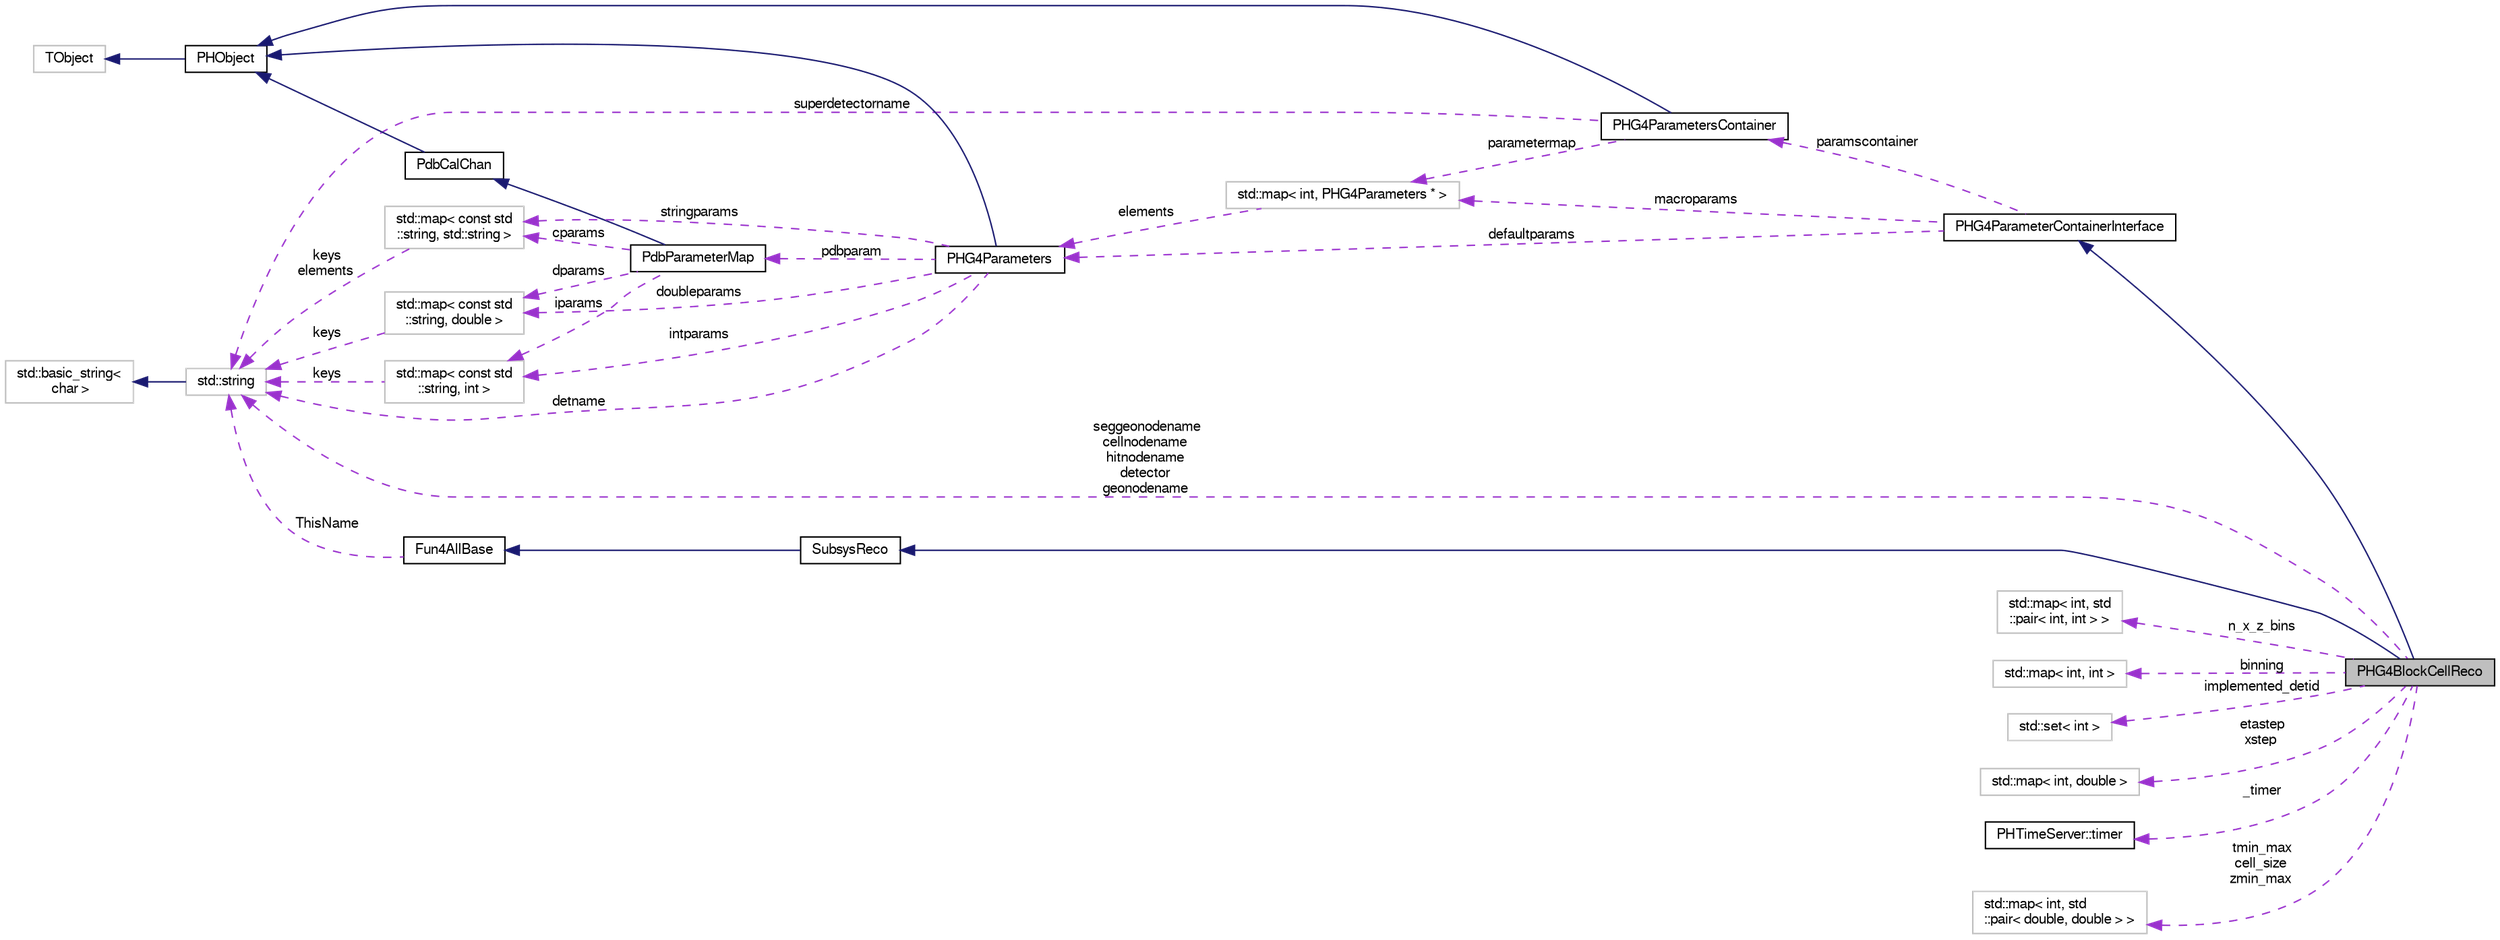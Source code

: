 digraph "PHG4BlockCellReco"
{
  bgcolor="transparent";
  edge [fontname="FreeSans",fontsize="10",labelfontname="FreeSans",labelfontsize="10"];
  node [fontname="FreeSans",fontsize="10",shape=record];
  rankdir="LR";
  Node1 [label="PHG4BlockCellReco",height=0.2,width=0.4,color="black", fillcolor="grey75", style="filled" fontcolor="black"];
  Node2 -> Node1 [dir="back",color="midnightblue",fontsize="10",style="solid",fontname="FreeSans"];
  Node2 [label="SubsysReco",height=0.2,width=0.4,color="black",URL="$d0/d32/classSubsysReco.html"];
  Node3 -> Node2 [dir="back",color="midnightblue",fontsize="10",style="solid",fontname="FreeSans"];
  Node3 [label="Fun4AllBase",height=0.2,width=0.4,color="black",URL="$d5/dec/classFun4AllBase.html"];
  Node4 -> Node3 [dir="back",color="darkorchid3",fontsize="10",style="dashed",label=" ThisName" ,fontname="FreeSans"];
  Node4 [label="std::string",height=0.2,width=0.4,color="grey75",tooltip="STL class. "];
  Node5 -> Node4 [dir="back",color="midnightblue",fontsize="10",style="solid",fontname="FreeSans"];
  Node5 [label="std::basic_string\<\l char \>",height=0.2,width=0.4,color="grey75",tooltip="STL class. "];
  Node6 -> Node1 [dir="back",color="midnightblue",fontsize="10",style="solid",fontname="FreeSans"];
  Node6 [label="PHG4ParameterContainerInterface",height=0.2,width=0.4,color="black",URL="$d4/d69/classPHG4ParameterContainerInterface.html"];
  Node7 -> Node6 [dir="back",color="darkorchid3",fontsize="10",style="dashed",label=" paramscontainer" ,fontname="FreeSans"];
  Node7 [label="PHG4ParametersContainer",height=0.2,width=0.4,color="black",URL="$d5/d5f/classPHG4ParametersContainer.html"];
  Node8 -> Node7 [dir="back",color="midnightblue",fontsize="10",style="solid",fontname="FreeSans"];
  Node8 [label="PHObject",height=0.2,width=0.4,color="black",URL="$d9/d24/classPHObject.html"];
  Node9 -> Node8 [dir="back",color="midnightblue",fontsize="10",style="solid",fontname="FreeSans"];
  Node9 [label="TObject",height=0.2,width=0.4,color="grey75"];
  Node10 -> Node7 [dir="back",color="darkorchid3",fontsize="10",style="dashed",label=" parametermap" ,fontname="FreeSans"];
  Node10 [label="std::map\< int, PHG4Parameters * \>",height=0.2,width=0.4,color="grey75"];
  Node11 -> Node10 [dir="back",color="darkorchid3",fontsize="10",style="dashed",label=" elements" ,fontname="FreeSans"];
  Node11 [label="PHG4Parameters",height=0.2,width=0.4,color="black",URL="$da/d29/classPHG4Parameters.html"];
  Node8 -> Node11 [dir="back",color="midnightblue",fontsize="10",style="solid",fontname="FreeSans"];
  Node12 -> Node11 [dir="back",color="darkorchid3",fontsize="10",style="dashed",label=" doubleparams" ,fontname="FreeSans"];
  Node12 [label="std::map\< const std\l::string, double \>",height=0.2,width=0.4,color="grey75"];
  Node4 -> Node12 [dir="back",color="darkorchid3",fontsize="10",style="dashed",label=" keys" ,fontname="FreeSans"];
  Node13 -> Node11 [dir="back",color="darkorchid3",fontsize="10",style="dashed",label=" intparams" ,fontname="FreeSans"];
  Node13 [label="std::map\< const std\l::string, int \>",height=0.2,width=0.4,color="grey75"];
  Node4 -> Node13 [dir="back",color="darkorchid3",fontsize="10",style="dashed",label=" keys" ,fontname="FreeSans"];
  Node14 -> Node11 [dir="back",color="darkorchid3",fontsize="10",style="dashed",label=" pdbparam" ,fontname="FreeSans"];
  Node14 [label="PdbParameterMap",height=0.2,width=0.4,color="black",URL="$d8/d21/classPdbParameterMap.html"];
  Node15 -> Node14 [dir="back",color="midnightblue",fontsize="10",style="solid",fontname="FreeSans"];
  Node15 [label="PdbCalChan",height=0.2,width=0.4,color="black",URL="$d6/d4b/classPdbCalChan.html"];
  Node8 -> Node15 [dir="back",color="midnightblue",fontsize="10",style="solid",fontname="FreeSans"];
  Node12 -> Node14 [dir="back",color="darkorchid3",fontsize="10",style="dashed",label=" dparams" ,fontname="FreeSans"];
  Node13 -> Node14 [dir="back",color="darkorchid3",fontsize="10",style="dashed",label=" iparams" ,fontname="FreeSans"];
  Node16 -> Node14 [dir="back",color="darkorchid3",fontsize="10",style="dashed",label=" cparams" ,fontname="FreeSans"];
  Node16 [label="std::map\< const std\l::string, std::string \>",height=0.2,width=0.4,color="grey75"];
  Node4 -> Node16 [dir="back",color="darkorchid3",fontsize="10",style="dashed",label=" keys\nelements" ,fontname="FreeSans"];
  Node16 -> Node11 [dir="back",color="darkorchid3",fontsize="10",style="dashed",label=" stringparams" ,fontname="FreeSans"];
  Node4 -> Node11 [dir="back",color="darkorchid3",fontsize="10",style="dashed",label=" detname" ,fontname="FreeSans"];
  Node4 -> Node7 [dir="back",color="darkorchid3",fontsize="10",style="dashed",label=" superdetectorname" ,fontname="FreeSans"];
  Node10 -> Node6 [dir="back",color="darkorchid3",fontsize="10",style="dashed",label=" macroparams" ,fontname="FreeSans"];
  Node11 -> Node6 [dir="back",color="darkorchid3",fontsize="10",style="dashed",label=" defaultparams" ,fontname="FreeSans"];
  Node17 -> Node1 [dir="back",color="darkorchid3",fontsize="10",style="dashed",label=" n_x_z_bins" ,fontname="FreeSans"];
  Node17 [label="std::map\< int, std\l::pair\< int, int \> \>",height=0.2,width=0.4,color="grey75"];
  Node18 -> Node1 [dir="back",color="darkorchid3",fontsize="10",style="dashed",label=" binning" ,fontname="FreeSans"];
  Node18 [label="std::map\< int, int \>",height=0.2,width=0.4,color="grey75"];
  Node19 -> Node1 [dir="back",color="darkorchid3",fontsize="10",style="dashed",label=" implemented_detid" ,fontname="FreeSans"];
  Node19 [label="std::set\< int \>",height=0.2,width=0.4,color="grey75"];
  Node20 -> Node1 [dir="back",color="darkorchid3",fontsize="10",style="dashed",label=" etastep\nxstep" ,fontname="FreeSans"];
  Node20 [label="std::map\< int, double \>",height=0.2,width=0.4,color="grey75"];
  Node4 -> Node1 [dir="back",color="darkorchid3",fontsize="10",style="dashed",label=" seggeonodename\ncellnodename\nhitnodename\ndetector\ngeonodename" ,fontname="FreeSans"];
  Node21 -> Node1 [dir="back",color="darkorchid3",fontsize="10",style="dashed",label=" _timer" ,fontname="FreeSans"];
  Node21 [label="PHTimeServer::timer",height=0.2,width=0.4,color="black",URL="$d7/d41/classPHTimeServer_1_1timer.html",tooltip="wrapper around PHTimer, for storage in a map "];
  Node22 -> Node1 [dir="back",color="darkorchid3",fontsize="10",style="dashed",label=" tmin_max\ncell_size\nzmin_max" ,fontname="FreeSans"];
  Node22 [label="std::map\< int, std\l::pair\< double, double \> \>",height=0.2,width=0.4,color="grey75"];
}
